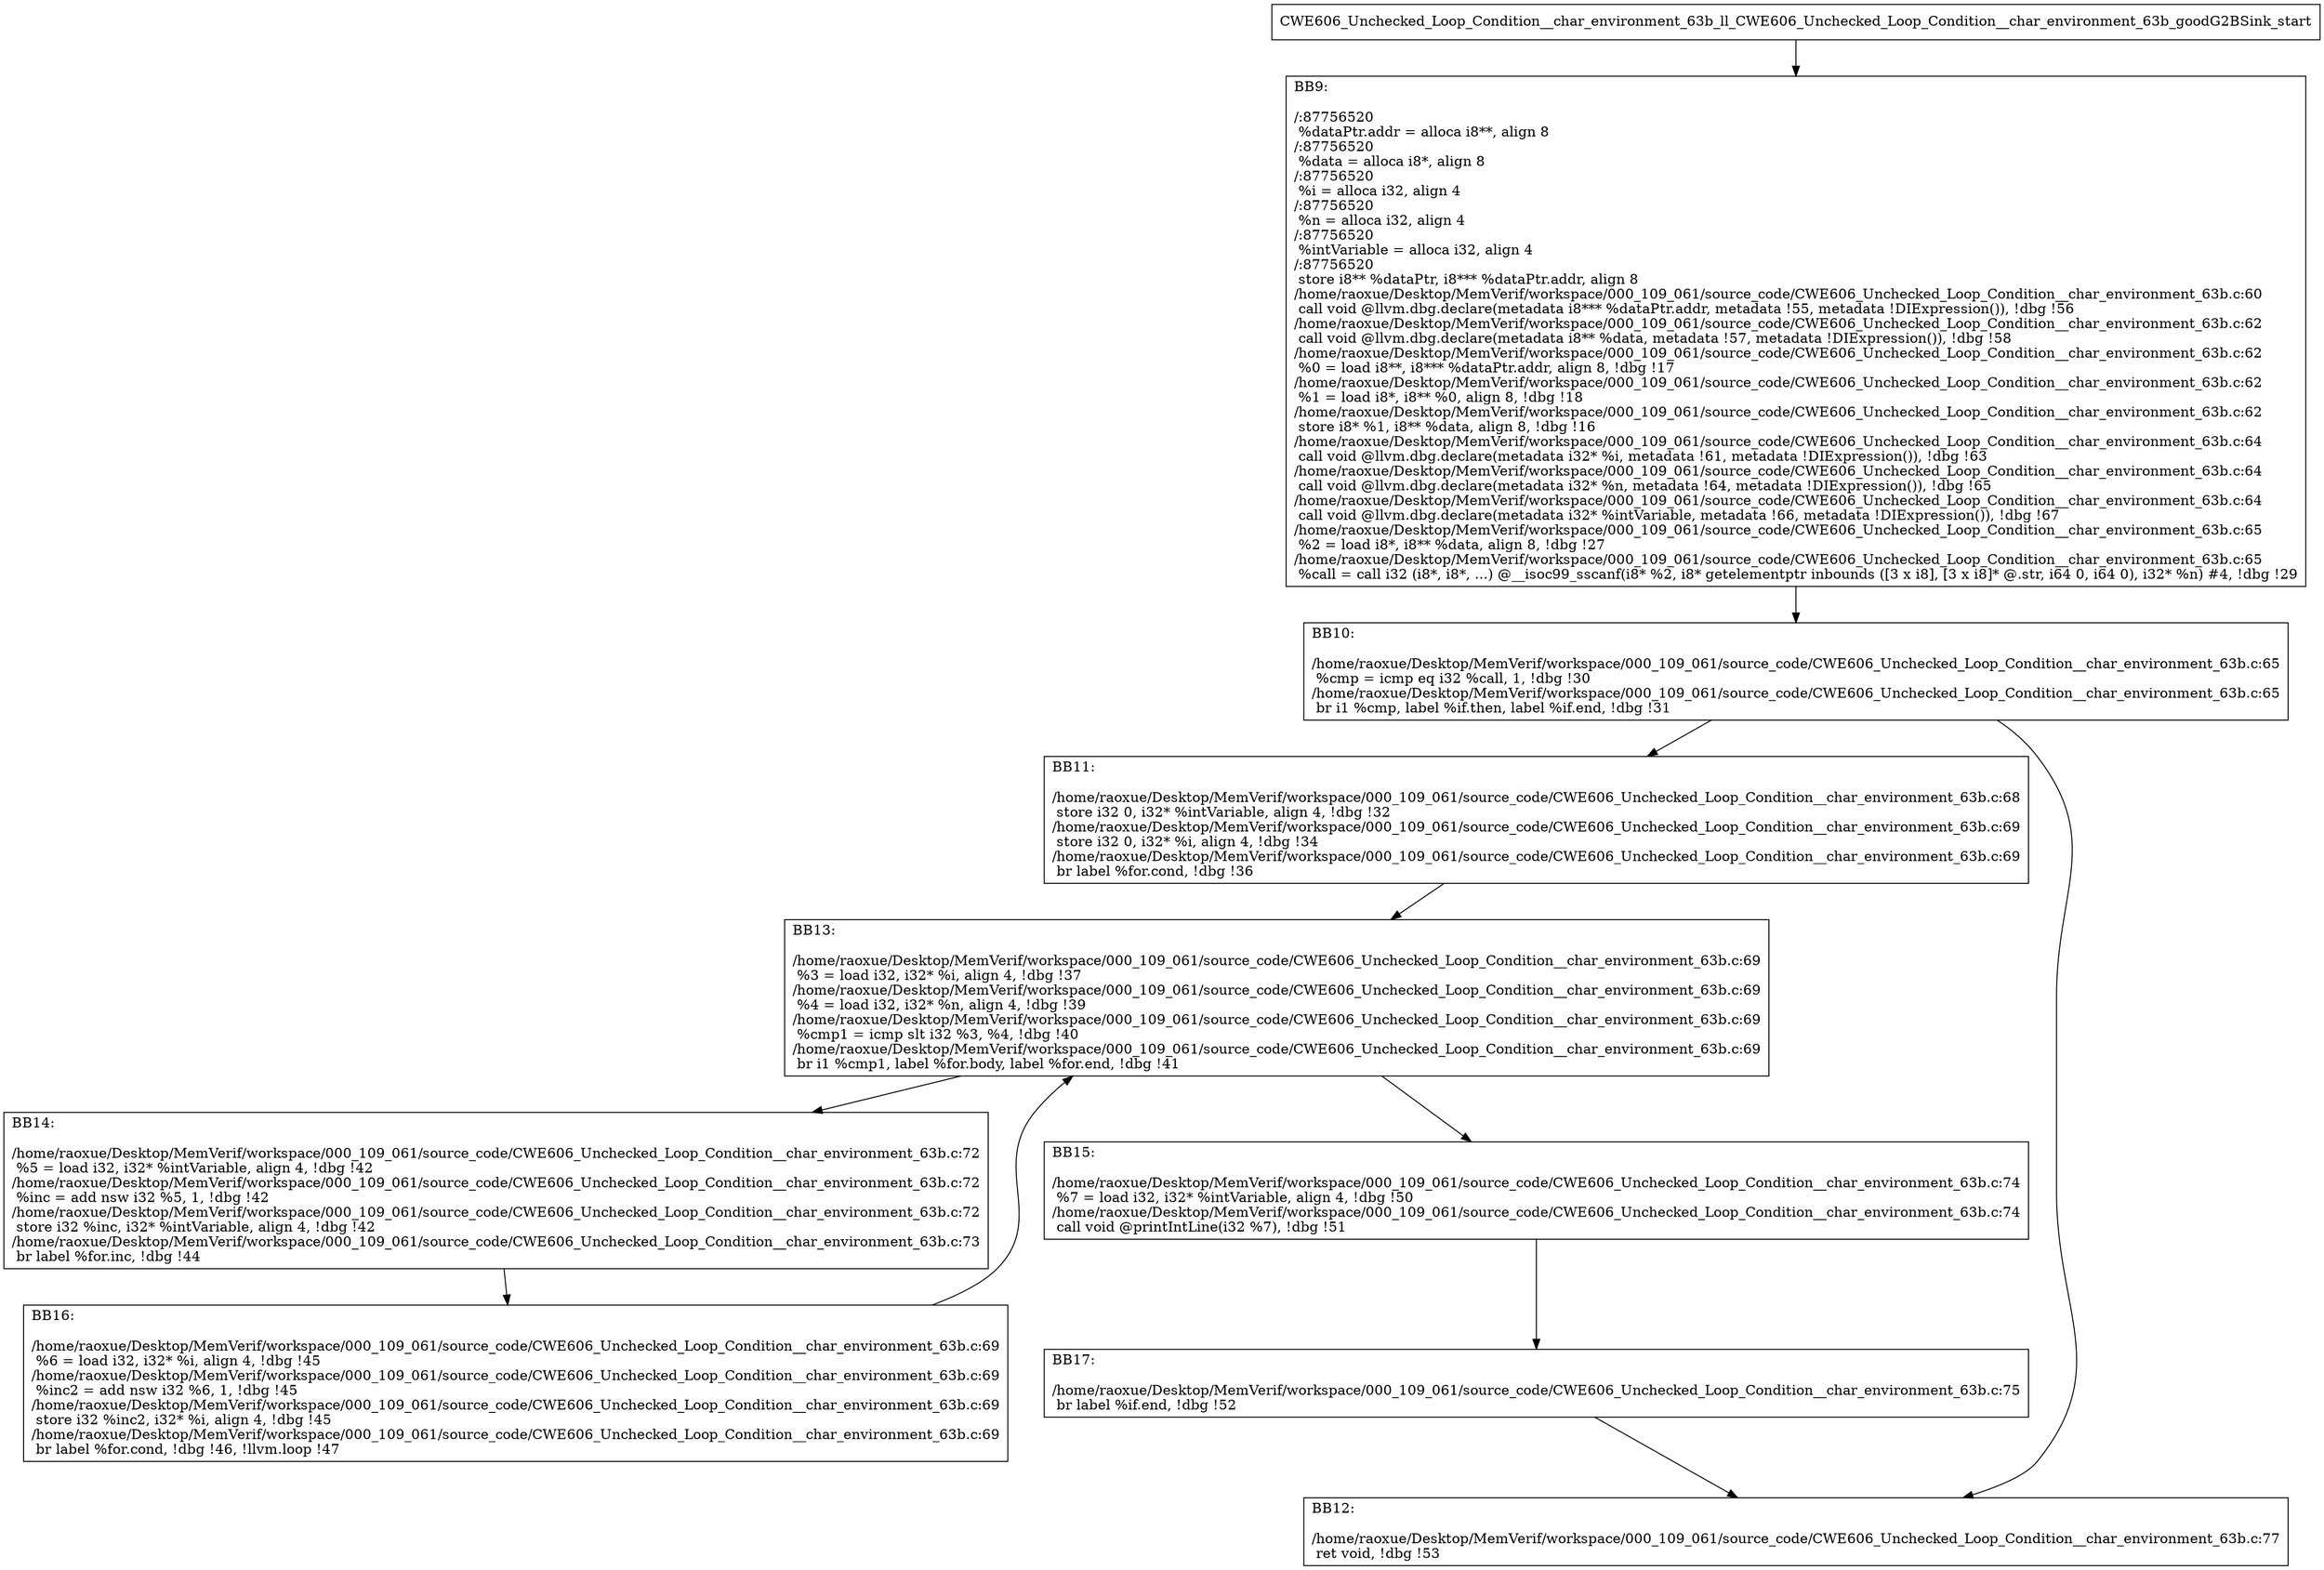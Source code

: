 digraph "CFG for'CWE606_Unchecked_Loop_Condition__char_environment_63b_ll_CWE606_Unchecked_Loop_Condition__char_environment_63b_goodG2BSink' function" {
	BBCWE606_Unchecked_Loop_Condition__char_environment_63b_ll_CWE606_Unchecked_Loop_Condition__char_environment_63b_goodG2BSink_start[shape=record,label="{CWE606_Unchecked_Loop_Condition__char_environment_63b_ll_CWE606_Unchecked_Loop_Condition__char_environment_63b_goodG2BSink_start}"];
	BBCWE606_Unchecked_Loop_Condition__char_environment_63b_ll_CWE606_Unchecked_Loop_Condition__char_environment_63b_goodG2BSink_start-> CWE606_Unchecked_Loop_Condition__char_environment_63b_ll_CWE606_Unchecked_Loop_Condition__char_environment_63b_goodG2BSinkBB9;
	CWE606_Unchecked_Loop_Condition__char_environment_63b_ll_CWE606_Unchecked_Loop_Condition__char_environment_63b_goodG2BSinkBB9 [shape=record, label="{BB9:\l\l/:87756520\l
  %dataPtr.addr = alloca i8**, align 8\l
/:87756520\l
  %data = alloca i8*, align 8\l
/:87756520\l
  %i = alloca i32, align 4\l
/:87756520\l
  %n = alloca i32, align 4\l
/:87756520\l
  %intVariable = alloca i32, align 4\l
/:87756520\l
  store i8** %dataPtr, i8*** %dataPtr.addr, align 8\l
/home/raoxue/Desktop/MemVerif/workspace/000_109_061/source_code/CWE606_Unchecked_Loop_Condition__char_environment_63b.c:60\l
  call void @llvm.dbg.declare(metadata i8*** %dataPtr.addr, metadata !55, metadata !DIExpression()), !dbg !56\l
/home/raoxue/Desktop/MemVerif/workspace/000_109_061/source_code/CWE606_Unchecked_Loop_Condition__char_environment_63b.c:62\l
  call void @llvm.dbg.declare(metadata i8** %data, metadata !57, metadata !DIExpression()), !dbg !58\l
/home/raoxue/Desktop/MemVerif/workspace/000_109_061/source_code/CWE606_Unchecked_Loop_Condition__char_environment_63b.c:62\l
  %0 = load i8**, i8*** %dataPtr.addr, align 8, !dbg !17\l
/home/raoxue/Desktop/MemVerif/workspace/000_109_061/source_code/CWE606_Unchecked_Loop_Condition__char_environment_63b.c:62\l
  %1 = load i8*, i8** %0, align 8, !dbg !18\l
/home/raoxue/Desktop/MemVerif/workspace/000_109_061/source_code/CWE606_Unchecked_Loop_Condition__char_environment_63b.c:62\l
  store i8* %1, i8** %data, align 8, !dbg !16\l
/home/raoxue/Desktop/MemVerif/workspace/000_109_061/source_code/CWE606_Unchecked_Loop_Condition__char_environment_63b.c:64\l
  call void @llvm.dbg.declare(metadata i32* %i, metadata !61, metadata !DIExpression()), !dbg !63\l
/home/raoxue/Desktop/MemVerif/workspace/000_109_061/source_code/CWE606_Unchecked_Loop_Condition__char_environment_63b.c:64\l
  call void @llvm.dbg.declare(metadata i32* %n, metadata !64, metadata !DIExpression()), !dbg !65\l
/home/raoxue/Desktop/MemVerif/workspace/000_109_061/source_code/CWE606_Unchecked_Loop_Condition__char_environment_63b.c:64\l
  call void @llvm.dbg.declare(metadata i32* %intVariable, metadata !66, metadata !DIExpression()), !dbg !67\l
/home/raoxue/Desktop/MemVerif/workspace/000_109_061/source_code/CWE606_Unchecked_Loop_Condition__char_environment_63b.c:65\l
  %2 = load i8*, i8** %data, align 8, !dbg !27\l
/home/raoxue/Desktop/MemVerif/workspace/000_109_061/source_code/CWE606_Unchecked_Loop_Condition__char_environment_63b.c:65\l
  %call = call i32 (i8*, i8*, ...) @__isoc99_sscanf(i8* %2, i8* getelementptr inbounds ([3 x i8], [3 x i8]* @.str, i64 0, i64 0), i32* %n) #4, !dbg !29\l
}"];
	CWE606_Unchecked_Loop_Condition__char_environment_63b_ll_CWE606_Unchecked_Loop_Condition__char_environment_63b_goodG2BSinkBB9-> CWE606_Unchecked_Loop_Condition__char_environment_63b_ll_CWE606_Unchecked_Loop_Condition__char_environment_63b_goodG2BSinkBB10;
	CWE606_Unchecked_Loop_Condition__char_environment_63b_ll_CWE606_Unchecked_Loop_Condition__char_environment_63b_goodG2BSinkBB10 [shape=record, label="{BB10:\l\l/home/raoxue/Desktop/MemVerif/workspace/000_109_061/source_code/CWE606_Unchecked_Loop_Condition__char_environment_63b.c:65\l
  %cmp = icmp eq i32 %call, 1, !dbg !30\l
/home/raoxue/Desktop/MemVerif/workspace/000_109_061/source_code/CWE606_Unchecked_Loop_Condition__char_environment_63b.c:65\l
  br i1 %cmp, label %if.then, label %if.end, !dbg !31\l
}"];
	CWE606_Unchecked_Loop_Condition__char_environment_63b_ll_CWE606_Unchecked_Loop_Condition__char_environment_63b_goodG2BSinkBB10-> CWE606_Unchecked_Loop_Condition__char_environment_63b_ll_CWE606_Unchecked_Loop_Condition__char_environment_63b_goodG2BSinkBB11;
	CWE606_Unchecked_Loop_Condition__char_environment_63b_ll_CWE606_Unchecked_Loop_Condition__char_environment_63b_goodG2BSinkBB10-> CWE606_Unchecked_Loop_Condition__char_environment_63b_ll_CWE606_Unchecked_Loop_Condition__char_environment_63b_goodG2BSinkBB12;
	CWE606_Unchecked_Loop_Condition__char_environment_63b_ll_CWE606_Unchecked_Loop_Condition__char_environment_63b_goodG2BSinkBB11 [shape=record, label="{BB11:\l\l/home/raoxue/Desktop/MemVerif/workspace/000_109_061/source_code/CWE606_Unchecked_Loop_Condition__char_environment_63b.c:68\l
  store i32 0, i32* %intVariable, align 4, !dbg !32\l
/home/raoxue/Desktop/MemVerif/workspace/000_109_061/source_code/CWE606_Unchecked_Loop_Condition__char_environment_63b.c:69\l
  store i32 0, i32* %i, align 4, !dbg !34\l
/home/raoxue/Desktop/MemVerif/workspace/000_109_061/source_code/CWE606_Unchecked_Loop_Condition__char_environment_63b.c:69\l
  br label %for.cond, !dbg !36\l
}"];
	CWE606_Unchecked_Loop_Condition__char_environment_63b_ll_CWE606_Unchecked_Loop_Condition__char_environment_63b_goodG2BSinkBB11-> CWE606_Unchecked_Loop_Condition__char_environment_63b_ll_CWE606_Unchecked_Loop_Condition__char_environment_63b_goodG2BSinkBB13;
	CWE606_Unchecked_Loop_Condition__char_environment_63b_ll_CWE606_Unchecked_Loop_Condition__char_environment_63b_goodG2BSinkBB13 [shape=record, label="{BB13:\l\l/home/raoxue/Desktop/MemVerif/workspace/000_109_061/source_code/CWE606_Unchecked_Loop_Condition__char_environment_63b.c:69\l
  %3 = load i32, i32* %i, align 4, !dbg !37\l
/home/raoxue/Desktop/MemVerif/workspace/000_109_061/source_code/CWE606_Unchecked_Loop_Condition__char_environment_63b.c:69\l
  %4 = load i32, i32* %n, align 4, !dbg !39\l
/home/raoxue/Desktop/MemVerif/workspace/000_109_061/source_code/CWE606_Unchecked_Loop_Condition__char_environment_63b.c:69\l
  %cmp1 = icmp slt i32 %3, %4, !dbg !40\l
/home/raoxue/Desktop/MemVerif/workspace/000_109_061/source_code/CWE606_Unchecked_Loop_Condition__char_environment_63b.c:69\l
  br i1 %cmp1, label %for.body, label %for.end, !dbg !41\l
}"];
	CWE606_Unchecked_Loop_Condition__char_environment_63b_ll_CWE606_Unchecked_Loop_Condition__char_environment_63b_goodG2BSinkBB13-> CWE606_Unchecked_Loop_Condition__char_environment_63b_ll_CWE606_Unchecked_Loop_Condition__char_environment_63b_goodG2BSinkBB14;
	CWE606_Unchecked_Loop_Condition__char_environment_63b_ll_CWE606_Unchecked_Loop_Condition__char_environment_63b_goodG2BSinkBB13-> CWE606_Unchecked_Loop_Condition__char_environment_63b_ll_CWE606_Unchecked_Loop_Condition__char_environment_63b_goodG2BSinkBB15;
	CWE606_Unchecked_Loop_Condition__char_environment_63b_ll_CWE606_Unchecked_Loop_Condition__char_environment_63b_goodG2BSinkBB14 [shape=record, label="{BB14:\l\l/home/raoxue/Desktop/MemVerif/workspace/000_109_061/source_code/CWE606_Unchecked_Loop_Condition__char_environment_63b.c:72\l
  %5 = load i32, i32* %intVariable, align 4, !dbg !42\l
/home/raoxue/Desktop/MemVerif/workspace/000_109_061/source_code/CWE606_Unchecked_Loop_Condition__char_environment_63b.c:72\l
  %inc = add nsw i32 %5, 1, !dbg !42\l
/home/raoxue/Desktop/MemVerif/workspace/000_109_061/source_code/CWE606_Unchecked_Loop_Condition__char_environment_63b.c:72\l
  store i32 %inc, i32* %intVariable, align 4, !dbg !42\l
/home/raoxue/Desktop/MemVerif/workspace/000_109_061/source_code/CWE606_Unchecked_Loop_Condition__char_environment_63b.c:73\l
  br label %for.inc, !dbg !44\l
}"];
	CWE606_Unchecked_Loop_Condition__char_environment_63b_ll_CWE606_Unchecked_Loop_Condition__char_environment_63b_goodG2BSinkBB14-> CWE606_Unchecked_Loop_Condition__char_environment_63b_ll_CWE606_Unchecked_Loop_Condition__char_environment_63b_goodG2BSinkBB16;
	CWE606_Unchecked_Loop_Condition__char_environment_63b_ll_CWE606_Unchecked_Loop_Condition__char_environment_63b_goodG2BSinkBB16 [shape=record, label="{BB16:\l\l/home/raoxue/Desktop/MemVerif/workspace/000_109_061/source_code/CWE606_Unchecked_Loop_Condition__char_environment_63b.c:69\l
  %6 = load i32, i32* %i, align 4, !dbg !45\l
/home/raoxue/Desktop/MemVerif/workspace/000_109_061/source_code/CWE606_Unchecked_Loop_Condition__char_environment_63b.c:69\l
  %inc2 = add nsw i32 %6, 1, !dbg !45\l
/home/raoxue/Desktop/MemVerif/workspace/000_109_061/source_code/CWE606_Unchecked_Loop_Condition__char_environment_63b.c:69\l
  store i32 %inc2, i32* %i, align 4, !dbg !45\l
/home/raoxue/Desktop/MemVerif/workspace/000_109_061/source_code/CWE606_Unchecked_Loop_Condition__char_environment_63b.c:69\l
  br label %for.cond, !dbg !46, !llvm.loop !47\l
}"];
	CWE606_Unchecked_Loop_Condition__char_environment_63b_ll_CWE606_Unchecked_Loop_Condition__char_environment_63b_goodG2BSinkBB16-> CWE606_Unchecked_Loop_Condition__char_environment_63b_ll_CWE606_Unchecked_Loop_Condition__char_environment_63b_goodG2BSinkBB13;
	CWE606_Unchecked_Loop_Condition__char_environment_63b_ll_CWE606_Unchecked_Loop_Condition__char_environment_63b_goodG2BSinkBB15 [shape=record, label="{BB15:\l\l/home/raoxue/Desktop/MemVerif/workspace/000_109_061/source_code/CWE606_Unchecked_Loop_Condition__char_environment_63b.c:74\l
  %7 = load i32, i32* %intVariable, align 4, !dbg !50\l
/home/raoxue/Desktop/MemVerif/workspace/000_109_061/source_code/CWE606_Unchecked_Loop_Condition__char_environment_63b.c:74\l
  call void @printIntLine(i32 %7), !dbg !51\l
}"];
	CWE606_Unchecked_Loop_Condition__char_environment_63b_ll_CWE606_Unchecked_Loop_Condition__char_environment_63b_goodG2BSinkBB15-> CWE606_Unchecked_Loop_Condition__char_environment_63b_ll_CWE606_Unchecked_Loop_Condition__char_environment_63b_goodG2BSinkBB17;
	CWE606_Unchecked_Loop_Condition__char_environment_63b_ll_CWE606_Unchecked_Loop_Condition__char_environment_63b_goodG2BSinkBB17 [shape=record, label="{BB17:\l\l/home/raoxue/Desktop/MemVerif/workspace/000_109_061/source_code/CWE606_Unchecked_Loop_Condition__char_environment_63b.c:75\l
  br label %if.end, !dbg !52\l
}"];
	CWE606_Unchecked_Loop_Condition__char_environment_63b_ll_CWE606_Unchecked_Loop_Condition__char_environment_63b_goodG2BSinkBB17-> CWE606_Unchecked_Loop_Condition__char_environment_63b_ll_CWE606_Unchecked_Loop_Condition__char_environment_63b_goodG2BSinkBB12;
	CWE606_Unchecked_Loop_Condition__char_environment_63b_ll_CWE606_Unchecked_Loop_Condition__char_environment_63b_goodG2BSinkBB12 [shape=record, label="{BB12:\l\l/home/raoxue/Desktop/MemVerif/workspace/000_109_061/source_code/CWE606_Unchecked_Loop_Condition__char_environment_63b.c:77\l
  ret void, !dbg !53\l
}"];
}
